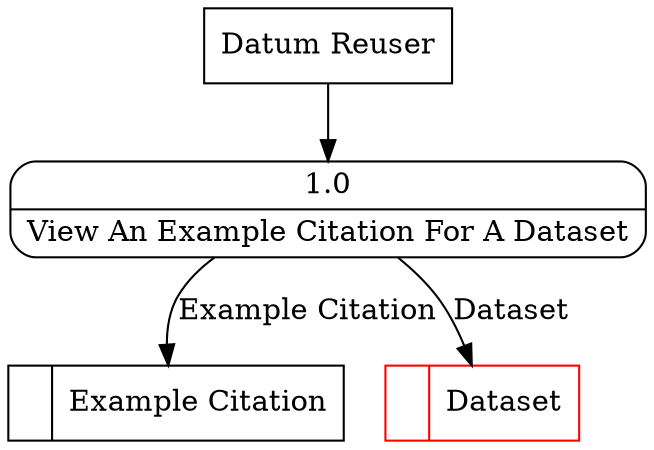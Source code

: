 digraph dfd2{ 
node[shape=record]
200 [label="<f0>  |<f1> Example Citation " ];
201 [label="<f0>  |<f1> Dataset " color=red];
202 [label="Datum Reuser" shape=box];
203 [label="{<f0> 1.0|<f1> View An Example Citation For A Dataset }" shape=Mrecord];
202 -> 203
203 -> 200 [label="Example Citation"]
203 -> 201 [label="Dataset"]
}